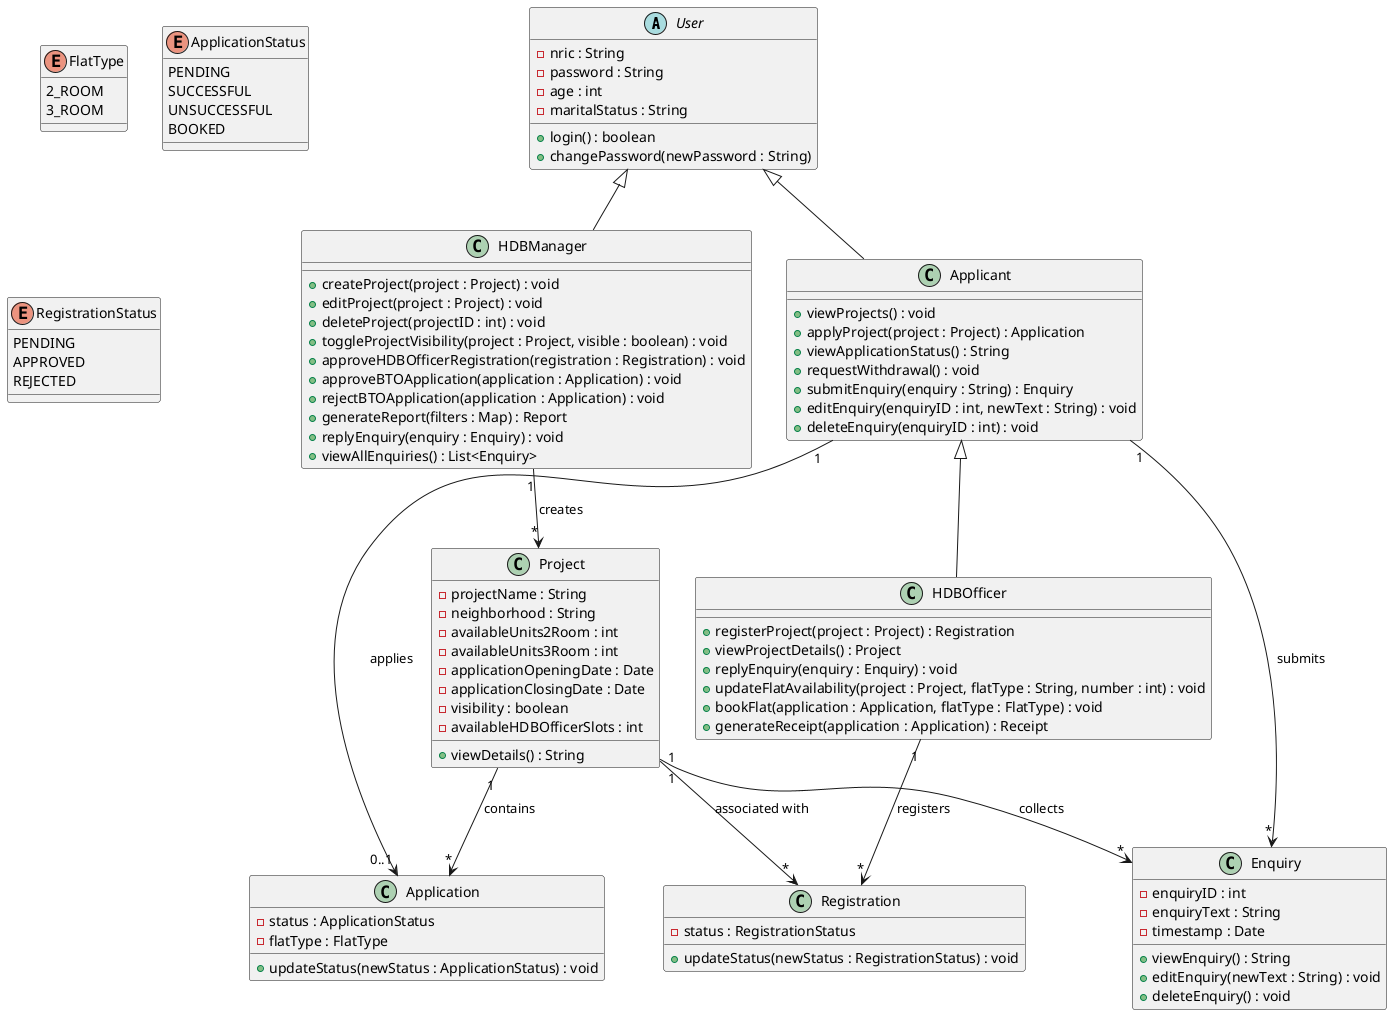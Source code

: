 @startuml
' Abstract base class for all users
abstract class User {
  - nric : String
  - password : String
  - age : int
  - maritalStatus : String
  + login() : boolean
  + changePassword(newPassword : String)
}

' Applicant role with specific functionalities
class Applicant {
  + viewProjects() : void
  + applyProject(project : Project) : Application
  + viewApplicationStatus() : String
  + requestWithdrawal() : void
  + submitEnquiry(enquiry : String) : Enquiry
  + editEnquiry(enquiryID : int, newText : String) : void
  + deleteEnquiry(enquiryID : int) : void
}

' HDB Officer inherits from Applicant (has all Applicant capabilities plus more)
class HDBOfficer {
  + registerProject(project : Project) : Registration
  + viewProjectDetails() : Project
  + replyEnquiry(enquiry : Enquiry) : void
  + updateFlatAvailability(project : Project, flatType : String, number : int) : void
  + bookFlat(application : Application, flatType : FlatType) : void
  + generateReceipt(application : Application) : Receipt
}

' HDB Manager with administration capabilities
class HDBManager {
  + createProject(project : Project) : void
  + editProject(project : Project) : void
  + deleteProject(projectID : int) : void
  + toggleProjectVisibility(project : Project, visible : boolean) : void
  + approveHDBOfficerRegistration(registration : Registration) : void
  + approveBTOApplication(application : Application) : void
  + rejectBTOApplication(application : Application) : void
  + generateReport(filters : Map) : Report
  + replyEnquiry(enquiry : Enquiry) : void
  + viewAllEnquiries() : List<Enquiry>
}

' Project class holding BTO project details
class Project {
  - projectName : String
  - neighborhood : String
  - availableUnits2Room : int
  - availableUnits3Room : int
  - applicationOpeningDate : Date
  - applicationClosingDate : Date
  - visibility : boolean
  - availableHDBOfficerSlots : int
  + viewDetails() : String
}

' Enumeration for flat types
enum FlatType {
  2_ROOM
  3_ROOM
}

' Application for a project with status updates
class Application {
  - status : ApplicationStatus
  - flatType : FlatType
  + updateStatus(newStatus : ApplicationStatus) : void
}

' Enumeration for application statuses
enum ApplicationStatus {
  PENDING
  SUCCESSFUL
  UNSUCCESSFUL
  BOOKED
}

' Enquiry class for applicant queries
class Enquiry {
  - enquiryID : int
  - enquiryText : String
  - timestamp : Date
  + viewEnquiry() : String
  + editEnquiry(newText : String) : void
  + deleteEnquiry() : void
}

' Registration class for HDB Officer’s registration for handling a project
class Registration {
  - status : RegistrationStatus
  + updateStatus(newStatus : RegistrationStatus) : void
}

' Enumeration for registration statuses
enum RegistrationStatus {
  PENDING
  APPROVED
  REJECTED
}

' Inheritance relationships
User <|-- Applicant
Applicant <|-- HDBOfficer
User <|-- HDBManager

' Associations
Applicant "1" --> "0..1" Application : applies
Project "1" --> "*" Application : contains
Project "1" --> "*" Enquiry : collects
Applicant "1" --> "*" Enquiry : submits
HDBManager "1" --> "*" Project : creates
HDBOfficer "1" --> "*" Registration : registers
Project "1" --> "*" Registration : associated with

@enduml
